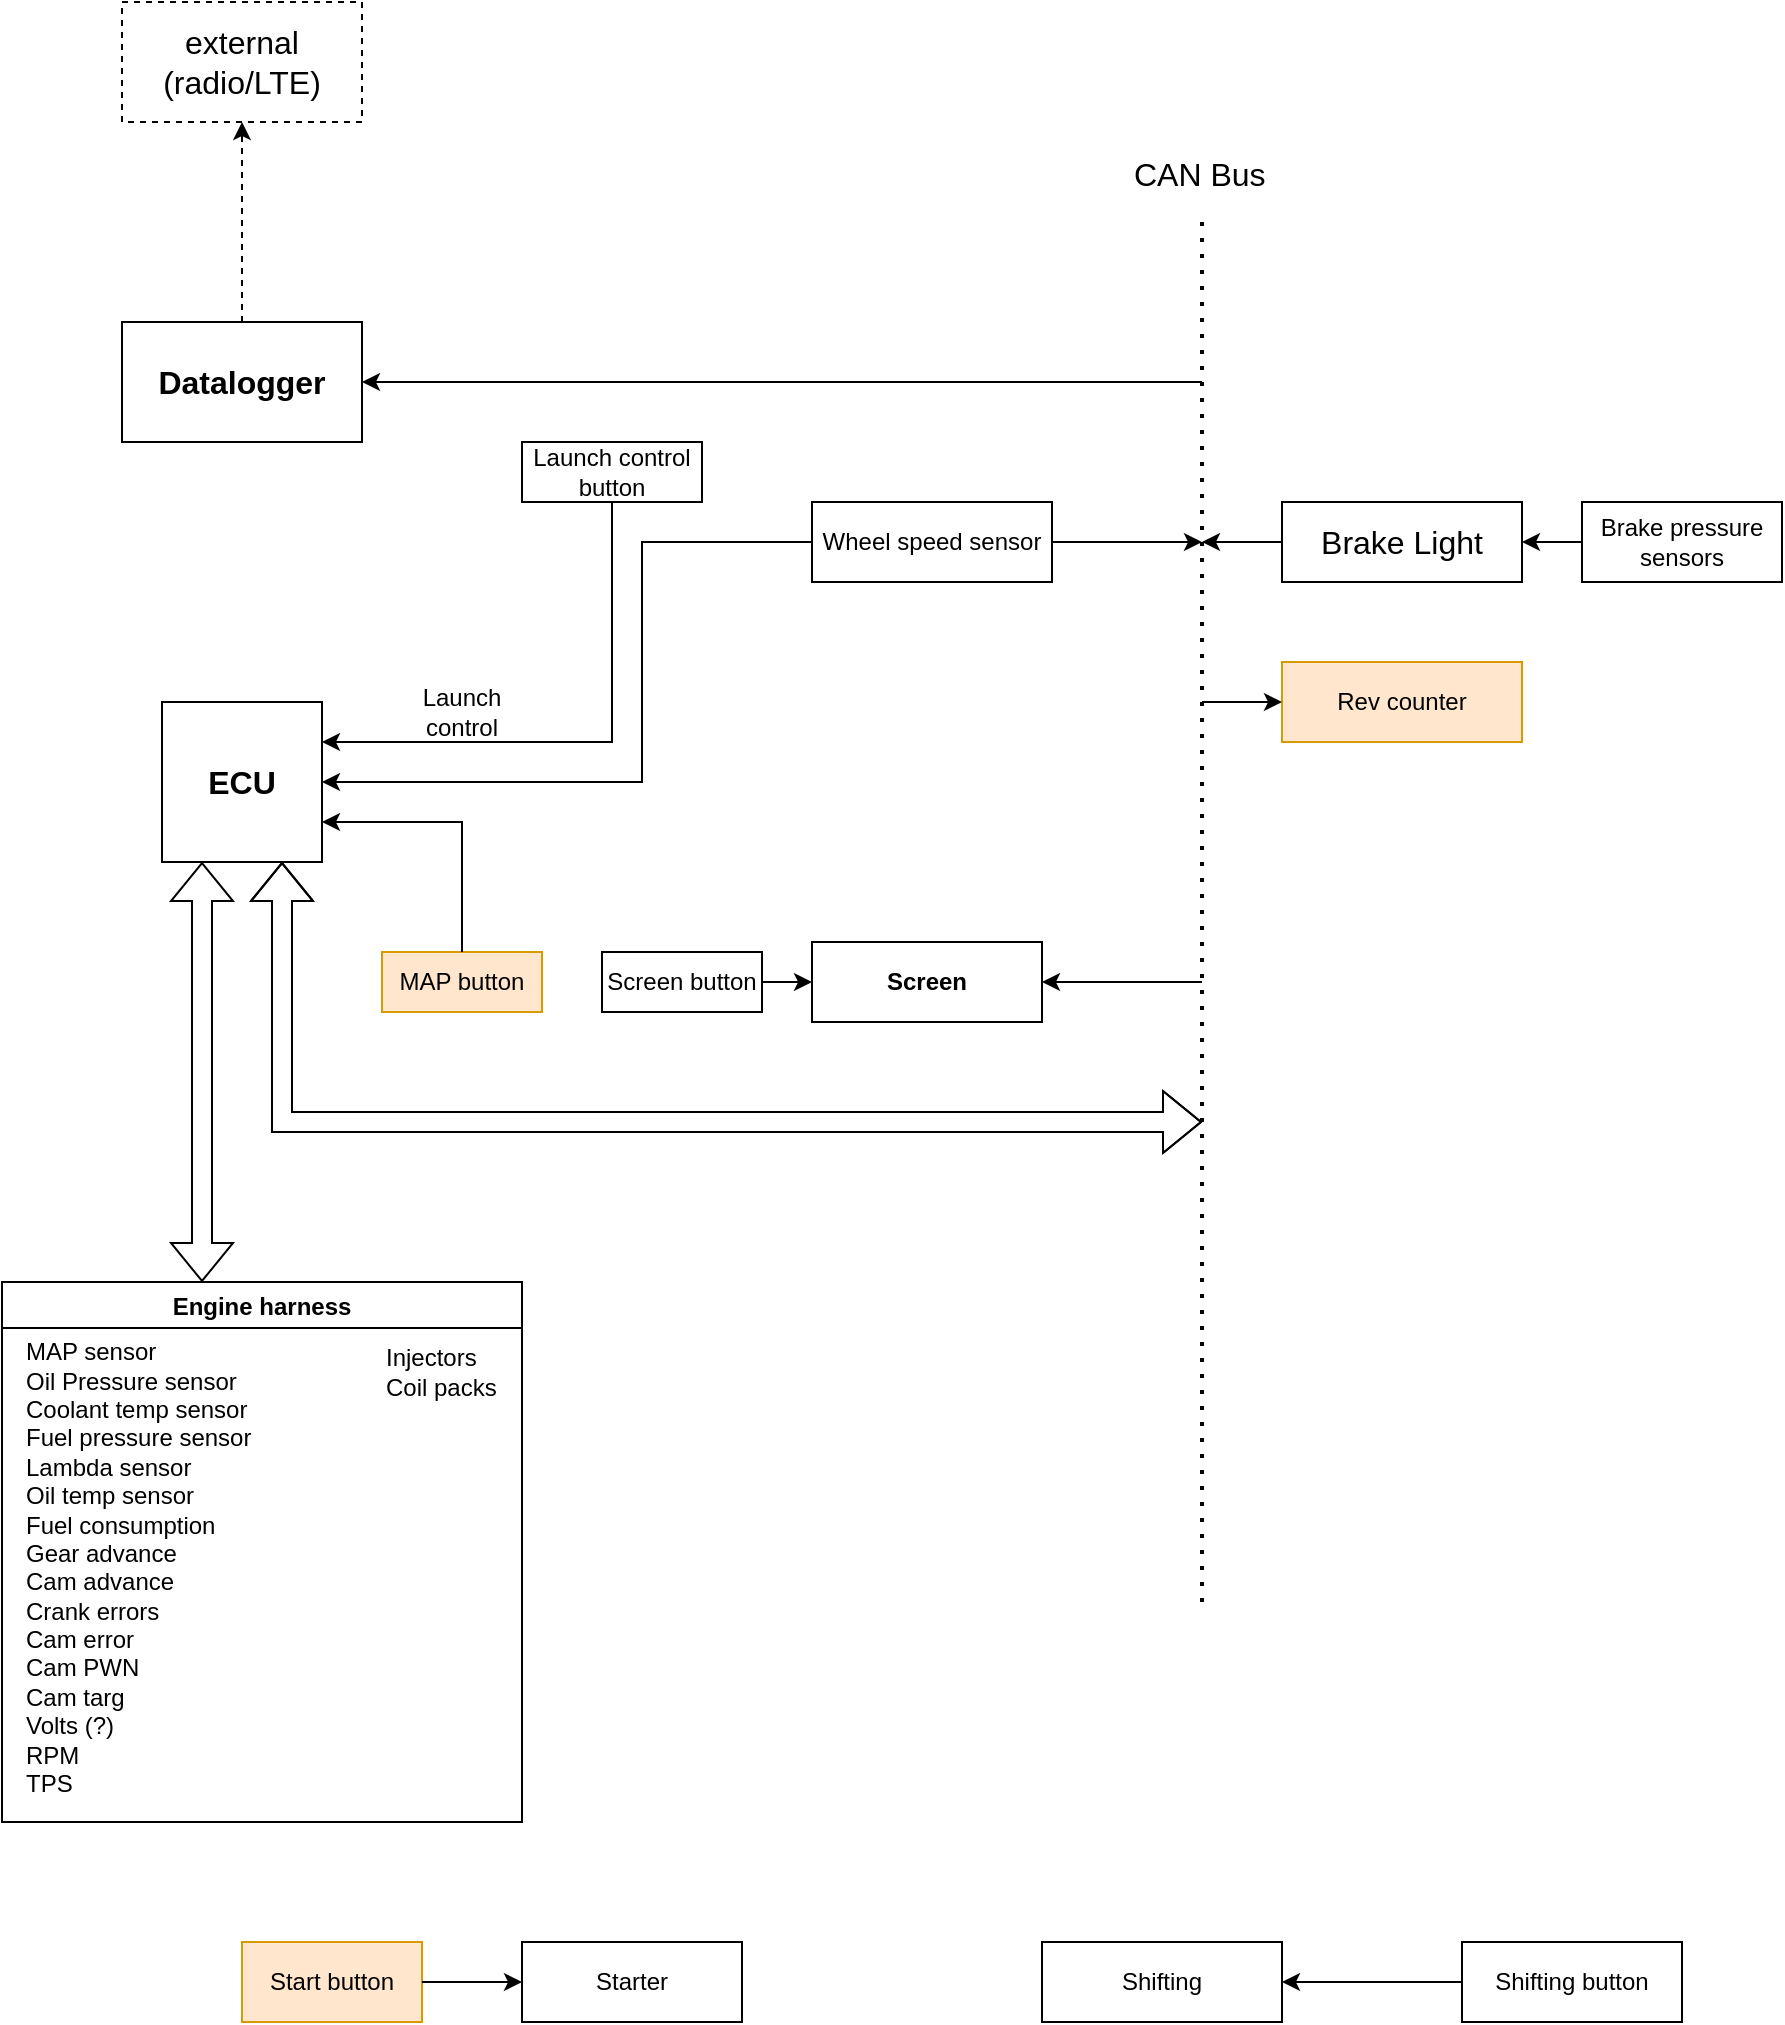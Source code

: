 <mxfile version="15.7.3" type="github">
  <diagram id="DHoDV-LNWHdT2kP48d7S" name="Page-1">
    <mxGraphModel dx="1761" dy="1261" grid="1" gridSize="10" guides="1" tooltips="1" connect="1" arrows="1" fold="1" page="1" pageScale="1" pageWidth="850" pageHeight="1100" math="0" shadow="0">
      <root>
        <mxCell id="0" />
        <mxCell id="1" parent="0" />
        <mxCell id="c1CdKB53E6IpENWM82y7-1" value="ECU" style="whiteSpace=wrap;html=1;aspect=fixed;fontSize=16;fontStyle=1" parent="1" vertex="1">
          <mxGeometry x="40" y="380" width="80" height="80" as="geometry" />
        </mxCell>
        <mxCell id="c1CdKB53E6IpENWM82y7-2" value="&lt;b&gt;Datalogger&lt;/b&gt;" style="rounded=0;whiteSpace=wrap;html=1;fontSize=16;" parent="1" vertex="1">
          <mxGeometry x="20" y="190" width="120" height="60" as="geometry" />
        </mxCell>
        <mxCell id="c1CdKB53E6IpENWM82y7-4" value="" style="endArrow=classic;html=1;rounded=0;fontSize=16;exitX=0.5;exitY=0;exitDx=0;exitDy=0;dashed=1;" parent="1" source="c1CdKB53E6IpENWM82y7-2" target="c1CdKB53E6IpENWM82y7-5" edge="1">
          <mxGeometry width="50" height="50" relative="1" as="geometry">
            <mxPoint x="50" y="500" as="sourcePoint" />
            <mxPoint x="80" y="50" as="targetPoint" />
          </mxGeometry>
        </mxCell>
        <mxCell id="c1CdKB53E6IpENWM82y7-5" value="external (radio/LTE)" style="rounded=0;whiteSpace=wrap;html=1;fontSize=16;dashed=1;" parent="1" vertex="1">
          <mxGeometry x="20" y="30" width="120" height="60" as="geometry" />
        </mxCell>
        <mxCell id="c1CdKB53E6IpENWM82y7-7" value="" style="endArrow=none;dashed=1;html=1;dashPattern=1 3;strokeWidth=2;rounded=0;fontSize=16;" parent="1" edge="1">
          <mxGeometry width="50" height="50" relative="1" as="geometry">
            <mxPoint x="560" y="830" as="sourcePoint" />
            <mxPoint x="560" y="140" as="targetPoint" />
          </mxGeometry>
        </mxCell>
        <mxCell id="c1CdKB53E6IpENWM82y7-8" value="CAN Bus" style="text;strokeColor=none;fillColor=none;align=left;verticalAlign=middle;spacingLeft=4;spacingRight=4;overflow=hidden;points=[[0,0.5],[1,0.5]];portConstraint=eastwest;rotatable=0;dashed=1;fontSize=16;" parent="1" vertex="1">
          <mxGeometry x="520" y="100" width="80" height="30" as="geometry" />
        </mxCell>
        <mxCell id="c1CdKB53E6IpENWM82y7-9" value="Brake Light" style="rounded=0;whiteSpace=wrap;html=1;fontSize=16;" parent="1" vertex="1">
          <mxGeometry x="600" y="280" width="120" height="40" as="geometry" />
        </mxCell>
        <mxCell id="c1CdKB53E6IpENWM82y7-10" value="" style="endArrow=classic;html=1;rounded=0;fontSize=16;exitX=0;exitY=0.5;exitDx=0;exitDy=0;" parent="1" source="c1CdKB53E6IpENWM82y7-9" edge="1">
          <mxGeometry width="50" height="50" relative="1" as="geometry">
            <mxPoint x="560" y="570" as="sourcePoint" />
            <mxPoint x="560" y="300" as="targetPoint" />
          </mxGeometry>
        </mxCell>
        <mxCell id="c1CdKB53E6IpENWM82y7-12" value="" style="shape=flexArrow;endArrow=classic;startArrow=classic;html=1;rounded=0;fontSize=16;entryX=0.75;entryY=1;entryDx=0;entryDy=0;" parent="1" target="c1CdKB53E6IpENWM82y7-1" edge="1">
          <mxGeometry width="100" height="100" relative="1" as="geometry">
            <mxPoint x="560" y="590" as="sourcePoint" />
            <mxPoint x="630" y="500" as="targetPoint" />
            <Array as="points">
              <mxPoint x="100" y="590" />
            </Array>
          </mxGeometry>
        </mxCell>
        <mxCell id="P4gOrk3cSSqJTjkzEms2-1" value="Brake pressure sensors" style="rounded=0;whiteSpace=wrap;html=1;fontSize=12;" vertex="1" parent="1">
          <mxGeometry x="750" y="280" width="100" height="40" as="geometry" />
        </mxCell>
        <mxCell id="P4gOrk3cSSqJTjkzEms2-2" value="" style="endArrow=classic;html=1;rounded=0;fontSize=12;exitX=0;exitY=0.5;exitDx=0;exitDy=0;entryX=1;entryY=0.5;entryDx=0;entryDy=0;" edge="1" parent="1" source="P4gOrk3cSSqJTjkzEms2-1" target="c1CdKB53E6IpENWM82y7-9">
          <mxGeometry width="50" height="50" relative="1" as="geometry">
            <mxPoint x="450" y="570" as="sourcePoint" />
            <mxPoint x="500" y="520" as="targetPoint" />
          </mxGeometry>
        </mxCell>
        <mxCell id="P4gOrk3cSSqJTjkzEms2-3" value="Rev counter" style="rounded=0;whiteSpace=wrap;html=1;fontSize=12;fillColor=#ffe6cc;strokeColor=#d79b00;" vertex="1" parent="1">
          <mxGeometry x="600" y="360" width="120" height="40" as="geometry" />
        </mxCell>
        <mxCell id="P4gOrk3cSSqJTjkzEms2-4" value="" style="endArrow=classic;html=1;rounded=0;fontSize=12;entryX=0;entryY=0.5;entryDx=0;entryDy=0;" edge="1" parent="1" target="P4gOrk3cSSqJTjkzEms2-3">
          <mxGeometry width="50" height="50" relative="1" as="geometry">
            <mxPoint x="560" y="380" as="sourcePoint" />
            <mxPoint x="500" y="520" as="targetPoint" />
          </mxGeometry>
        </mxCell>
        <mxCell id="P4gOrk3cSSqJTjkzEms2-5" value="Wheel speed sensor" style="rounded=0;whiteSpace=wrap;html=1;fontSize=12;" vertex="1" parent="1">
          <mxGeometry x="365" y="280" width="120" height="40" as="geometry" />
        </mxCell>
        <mxCell id="P4gOrk3cSSqJTjkzEms2-6" value="" style="endArrow=classic;html=1;rounded=0;fontSize=12;exitX=0;exitY=0.5;exitDx=0;exitDy=0;entryX=1;entryY=0.5;entryDx=0;entryDy=0;" edge="1" parent="1" source="P4gOrk3cSSqJTjkzEms2-5" target="c1CdKB53E6IpENWM82y7-1">
          <mxGeometry width="50" height="50" relative="1" as="geometry">
            <mxPoint x="450" y="570" as="sourcePoint" />
            <mxPoint x="500" y="520" as="targetPoint" />
            <Array as="points">
              <mxPoint x="280" y="300" />
              <mxPoint x="280" y="420" />
            </Array>
          </mxGeometry>
        </mxCell>
        <mxCell id="P4gOrk3cSSqJTjkzEms2-7" value="Launch control" style="text;html=1;strokeColor=none;fillColor=none;align=center;verticalAlign=middle;whiteSpace=wrap;rounded=0;fontSize=12;" vertex="1" parent="1">
          <mxGeometry x="160" y="370" width="60" height="30" as="geometry" />
        </mxCell>
        <mxCell id="P4gOrk3cSSqJTjkzEms2-8" value="" style="endArrow=classic;html=1;rounded=0;fontSize=12;exitX=1;exitY=0.5;exitDx=0;exitDy=0;" edge="1" parent="1" source="P4gOrk3cSSqJTjkzEms2-5">
          <mxGeometry width="50" height="50" relative="1" as="geometry">
            <mxPoint x="360" y="540" as="sourcePoint" />
            <mxPoint x="560" y="300" as="targetPoint" />
          </mxGeometry>
        </mxCell>
        <mxCell id="P4gOrk3cSSqJTjkzEms2-9" value="Launch control button" style="rounded=0;whiteSpace=wrap;html=1;fontSize=12;" vertex="1" parent="1">
          <mxGeometry x="220" y="250" width="90" height="30" as="geometry" />
        </mxCell>
        <mxCell id="P4gOrk3cSSqJTjkzEms2-10" value="" style="endArrow=classic;html=1;rounded=0;fontSize=12;entryX=1;entryY=0.25;entryDx=0;entryDy=0;" edge="1" parent="1" source="P4gOrk3cSSqJTjkzEms2-9" target="c1CdKB53E6IpENWM82y7-1">
          <mxGeometry width="50" height="50" relative="1" as="geometry">
            <mxPoint x="255" y="260" as="sourcePoint" />
            <mxPoint x="450" y="490" as="targetPoint" />
            <Array as="points">
              <mxPoint x="265" y="400" />
            </Array>
          </mxGeometry>
        </mxCell>
        <mxCell id="P4gOrk3cSSqJTjkzEms2-13" value="&lt;b&gt;Screen&lt;/b&gt;" style="rounded=0;whiteSpace=wrap;html=1;fontSize=12;" vertex="1" parent="1">
          <mxGeometry x="365" y="500" width="115" height="40" as="geometry" />
        </mxCell>
        <mxCell id="P4gOrk3cSSqJTjkzEms2-14" value="" style="endArrow=classic;html=1;rounded=0;fontSize=12;entryX=1;entryY=0.5;entryDx=0;entryDy=0;" edge="1" parent="1" target="P4gOrk3cSSqJTjkzEms2-13">
          <mxGeometry width="50" height="50" relative="1" as="geometry">
            <mxPoint x="560" y="520" as="sourcePoint" />
            <mxPoint x="450" y="500" as="targetPoint" />
          </mxGeometry>
        </mxCell>
        <mxCell id="P4gOrk3cSSqJTjkzEms2-15" value="Screen button" style="rounded=0;whiteSpace=wrap;html=1;fontSize=12;" vertex="1" parent="1">
          <mxGeometry x="260" y="505" width="80" height="30" as="geometry" />
        </mxCell>
        <mxCell id="P4gOrk3cSSqJTjkzEms2-16" value="" style="endArrow=classic;html=1;rounded=0;fontSize=12;exitX=1;exitY=0.5;exitDx=0;exitDy=0;entryX=0;entryY=0.5;entryDx=0;entryDy=0;" edge="1" parent="1" source="P4gOrk3cSSqJTjkzEms2-15" target="P4gOrk3cSSqJTjkzEms2-13">
          <mxGeometry width="50" height="50" relative="1" as="geometry">
            <mxPoint x="400" y="550" as="sourcePoint" />
            <mxPoint x="450" y="500" as="targetPoint" />
          </mxGeometry>
        </mxCell>
        <mxCell id="P4gOrk3cSSqJTjkzEms2-17" value="MAP button" style="rounded=0;whiteSpace=wrap;html=1;fontSize=12;fillColor=#ffe6cc;strokeColor=#d79b00;" vertex="1" parent="1">
          <mxGeometry x="150" y="505" width="80" height="30" as="geometry" />
        </mxCell>
        <mxCell id="P4gOrk3cSSqJTjkzEms2-18" value="" style="endArrow=classic;html=1;rounded=0;fontSize=12;exitX=0.5;exitY=0;exitDx=0;exitDy=0;entryX=1;entryY=0.75;entryDx=0;entryDy=0;" edge="1" parent="1" source="P4gOrk3cSSqJTjkzEms2-17" target="c1CdKB53E6IpENWM82y7-1">
          <mxGeometry width="50" height="50" relative="1" as="geometry">
            <mxPoint x="400" y="540" as="sourcePoint" />
            <mxPoint x="450" y="490" as="targetPoint" />
            <Array as="points">
              <mxPoint x="190" y="440" />
            </Array>
          </mxGeometry>
        </mxCell>
        <mxCell id="P4gOrk3cSSqJTjkzEms2-20" value="" style="endArrow=classic;html=1;rounded=0;fontSize=12;entryX=1;entryY=0.5;entryDx=0;entryDy=0;" edge="1" parent="1" target="c1CdKB53E6IpENWM82y7-2">
          <mxGeometry width="50" height="50" relative="1" as="geometry">
            <mxPoint x="560" y="220" as="sourcePoint" />
            <mxPoint x="220" y="190" as="targetPoint" />
            <Array as="points" />
          </mxGeometry>
        </mxCell>
        <mxCell id="P4gOrk3cSSqJTjkzEms2-21" value="Shifting button" style="rounded=0;whiteSpace=wrap;html=1;fontSize=12;" vertex="1" parent="1">
          <mxGeometry x="690" y="1000" width="110" height="40" as="geometry" />
        </mxCell>
        <mxCell id="P4gOrk3cSSqJTjkzEms2-22" value="Shifting" style="rounded=0;whiteSpace=wrap;html=1;fontSize=12;" vertex="1" parent="1">
          <mxGeometry x="480" y="1000" width="120" height="40" as="geometry" />
        </mxCell>
        <mxCell id="P4gOrk3cSSqJTjkzEms2-23" value="" style="endArrow=classic;html=1;rounded=0;fontSize=12;exitX=0;exitY=0.5;exitDx=0;exitDy=0;entryX=1;entryY=0.5;entryDx=0;entryDy=0;" edge="1" parent="1" source="P4gOrk3cSSqJTjkzEms2-21" target="P4gOrk3cSSqJTjkzEms2-22">
          <mxGeometry width="50" height="50" relative="1" as="geometry">
            <mxPoint x="400" y="640" as="sourcePoint" />
            <mxPoint x="450" y="590" as="targetPoint" />
          </mxGeometry>
        </mxCell>
        <mxCell id="P4gOrk3cSSqJTjkzEms2-24" value="Start button" style="rounded=0;whiteSpace=wrap;html=1;fontSize=12;fillColor=#ffe6cc;strokeColor=#d79b00;" vertex="1" parent="1">
          <mxGeometry x="80" y="1000" width="90" height="40" as="geometry" />
        </mxCell>
        <mxCell id="P4gOrk3cSSqJTjkzEms2-25" value="Starter" style="rounded=0;whiteSpace=wrap;html=1;fontSize=12;" vertex="1" parent="1">
          <mxGeometry x="220" y="1000" width="110" height="40" as="geometry" />
        </mxCell>
        <mxCell id="P4gOrk3cSSqJTjkzEms2-26" value="" style="endArrow=classic;html=1;rounded=0;fontSize=12;exitX=1;exitY=0.5;exitDx=0;exitDy=0;entryX=0;entryY=0.5;entryDx=0;entryDy=0;" edge="1" parent="1" source="P4gOrk3cSSqJTjkzEms2-24" target="P4gOrk3cSSqJTjkzEms2-25">
          <mxGeometry width="50" height="50" relative="1" as="geometry">
            <mxPoint x="400" y="640" as="sourcePoint" />
            <mxPoint x="450" y="590" as="targetPoint" />
          </mxGeometry>
        </mxCell>
        <mxCell id="P4gOrk3cSSqJTjkzEms2-34" value="" style="shape=flexArrow;endArrow=classic;startArrow=classic;html=1;rounded=0;fontSize=12;entryX=0.25;entryY=1;entryDx=0;entryDy=0;" edge="1" parent="1" target="c1CdKB53E6IpENWM82y7-1">
          <mxGeometry width="100" height="100" relative="1" as="geometry">
            <mxPoint x="60" y="670" as="sourcePoint" />
            <mxPoint x="470" y="560" as="targetPoint" />
          </mxGeometry>
        </mxCell>
        <mxCell id="P4gOrk3cSSqJTjkzEms2-36" value="Engine harness" style="swimlane;fontSize=12;" vertex="1" parent="1">
          <mxGeometry x="-40" y="670" width="260" height="270" as="geometry" />
        </mxCell>
        <mxCell id="P4gOrk3cSSqJTjkzEms2-37" value="&lt;div align=&quot;left&quot;&gt;MAP sensor&lt;/div&gt;&lt;div align=&quot;left&quot;&gt;Oil Pressure sensor&lt;/div&gt;&lt;div align=&quot;left&quot;&gt;Coolant temp sensor&lt;/div&gt;&lt;div align=&quot;left&quot;&gt;Fuel pressure sensor&lt;/div&gt;&lt;div align=&quot;left&quot;&gt;Lambda sensor&lt;/div&gt;&lt;div align=&quot;left&quot;&gt;Oil temp sensor&lt;/div&gt;&lt;div align=&quot;left&quot;&gt;Fuel consumption&lt;/div&gt;&lt;div align=&quot;left&quot;&gt;Gear advance&lt;/div&gt;&lt;div align=&quot;left&quot;&gt;Cam advance&lt;/div&gt;&lt;div align=&quot;left&quot;&gt;Crank errors&lt;/div&gt;&lt;div align=&quot;left&quot;&gt;Cam error&lt;/div&gt;&lt;div align=&quot;left&quot;&gt;Cam PWN&lt;/div&gt;&lt;div align=&quot;left&quot;&gt;Cam targ&lt;/div&gt;&lt;div align=&quot;left&quot;&gt;Volts (?)&lt;/div&gt;&lt;div align=&quot;left&quot;&gt;RPM&lt;/div&gt;&lt;div align=&quot;left&quot;&gt;TPS&lt;br&gt;&lt;/div&gt;&lt;div align=&quot;left&quot;&gt;&lt;br&gt;&lt;/div&gt;" style="text;html=1;align=left;verticalAlign=middle;resizable=0;points=[];autosize=1;strokeColor=none;fillColor=none;fontSize=12;" vertex="1" parent="P4gOrk3cSSqJTjkzEms2-36">
          <mxGeometry x="10" y="30" width="130" height="240" as="geometry" />
        </mxCell>
        <mxCell id="P4gOrk3cSSqJTjkzEms2-39" value="&lt;div&gt;Injectors&lt;/div&gt;&lt;div&gt;Coil packs&lt;br&gt;&lt;/div&gt;" style="text;html=1;strokeColor=none;fillColor=none;align=left;verticalAlign=middle;whiteSpace=wrap;rounded=0;fontSize=12;" vertex="1" parent="P4gOrk3cSSqJTjkzEms2-36">
          <mxGeometry x="190" y="30" width="60" height="30" as="geometry" />
        </mxCell>
      </root>
    </mxGraphModel>
  </diagram>
</mxfile>
